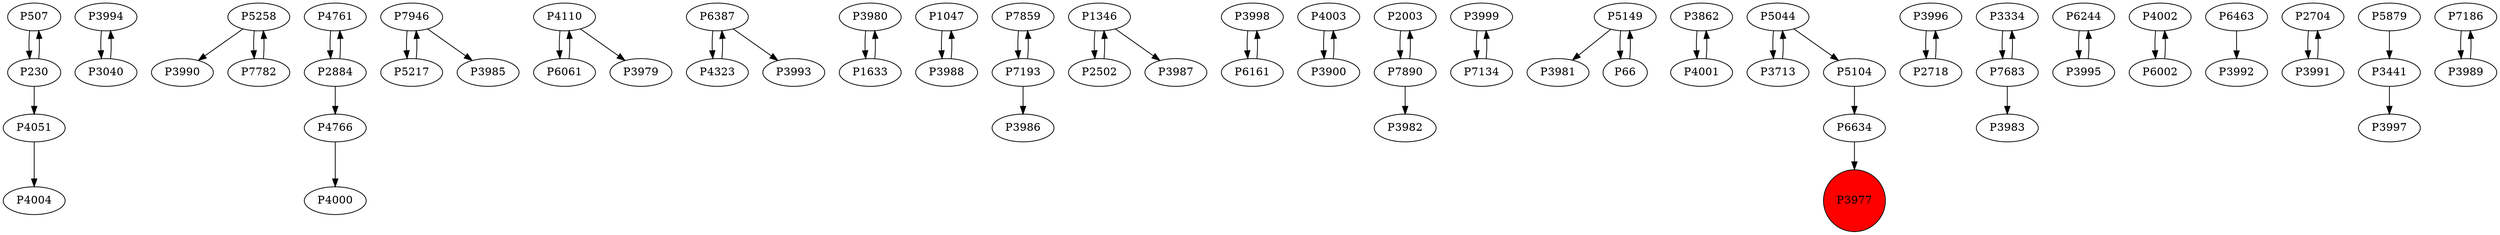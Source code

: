 digraph {
	P507 -> P230
	P3994 -> P3040
	P5258 -> P3990
	P4761 -> P2884
	P7946 -> P5217
	P4051 -> P4004
	P3040 -> P3994
	P4110 -> P6061
	P230 -> P4051
	P6387 -> P4323
	P3980 -> P1633
	P1047 -> P3988
	P5217 -> P7946
	P7859 -> P7193
	P1346 -> P2502
	P3998 -> P6161
	P4003 -> P3900
	P2003 -> P7890
	P6387 -> P3993
	P3999 -> P7134
	P5149 -> P3981
	P7134 -> P3999
	P7890 -> P2003
	P7782 -> P5258
	P7193 -> P7859
	P3862 -> P4001
	P5044 -> P3713
	P3996 -> P2718
	P6161 -> P3998
	P7890 -> P3982
	P3334 -> P7683
	P6244 -> P3995
	P2718 -> P3996
	P4001 -> P3862
	P4002 -> P6002
	P2884 -> P4766
	P6463 -> P3992
	P4323 -> P6387
	P1633 -> P3980
	P2704 -> P3991
	P5258 -> P7782
	P7946 -> P3985
	P2502 -> P1346
	P2884 -> P4761
	P3991 -> P2704
	P5879 -> P3441
	P66 -> P5149
	P1346 -> P3987
	P5104 -> P6634
	P5044 -> P5104
	P6061 -> P4110
	P3900 -> P4003
	P3713 -> P5044
	P7186 -> P3989
	P6634 -> P3977
	P6002 -> P4002
	P7683 -> P3983
	P7683 -> P3334
	P4766 -> P4000
	P7193 -> P3986
	P3988 -> P1047
	P230 -> P507
	P3441 -> P3997
	P5149 -> P66
	P3995 -> P6244
	P3989 -> P7186
	P4110 -> P3979
	P3977 [shape=circle]
	P3977 [style=filled]
	P3977 [fillcolor=red]
}